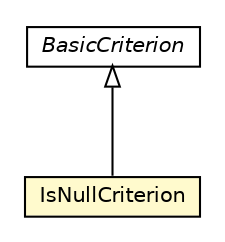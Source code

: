 #!/usr/local/bin/dot
#
# Class diagram 
# Generated by UMLGraph version R5_6_6-8-g8d7759 (http://www.umlgraph.org/)
#

digraph G {
	edge [fontname="Helvetica",fontsize=10,labelfontname="Helvetica",labelfontsize=10];
	node [fontname="Helvetica",fontsize=10,shape=plaintext];
	nodesep=0.25;
	ranksep=0.5;
	// org.dayatang.domain.internal.IsNullCriterion
	c60879 [label=<<table title="org.dayatang.domain.internal.IsNullCriterion" border="0" cellborder="1" cellspacing="0" cellpadding="2" port="p" bgcolor="lemonChiffon" href="./IsNullCriterion.html">
		<tr><td><table border="0" cellspacing="0" cellpadding="1">
<tr><td align="center" balign="center"> IsNullCriterion </td></tr>
		</table></td></tr>
		</table>>, URL="./IsNullCriterion.html", fontname="Helvetica", fontcolor="black", fontsize=10.0];
	// org.dayatang.domain.internal.BasicCriterion
	c60892 [label=<<table title="org.dayatang.domain.internal.BasicCriterion" border="0" cellborder="1" cellspacing="0" cellpadding="2" port="p" href="./BasicCriterion.html">
		<tr><td><table border="0" cellspacing="0" cellpadding="1">
<tr><td align="center" balign="center"><font face="Helvetica-Oblique"> BasicCriterion </font></td></tr>
		</table></td></tr>
		</table>>, URL="./BasicCriterion.html", fontname="Helvetica", fontcolor="black", fontsize=10.0];
	//org.dayatang.domain.internal.IsNullCriterion extends org.dayatang.domain.internal.BasicCriterion
	c60892:p -> c60879:p [dir=back,arrowtail=empty];
}

